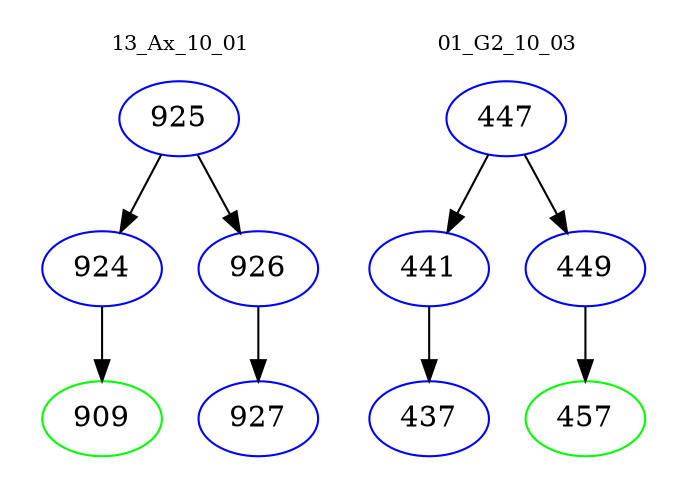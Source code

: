 digraph{
subgraph cluster_0 {
color = white
label = "13_Ax_10_01";
fontsize=10;
T0_925 [label="925", color="blue"]
T0_925 -> T0_924 [color="black"]
T0_924 [label="924", color="blue"]
T0_924 -> T0_909 [color="black"]
T0_909 [label="909", color="green"]
T0_925 -> T0_926 [color="black"]
T0_926 [label="926", color="blue"]
T0_926 -> T0_927 [color="black"]
T0_927 [label="927", color="blue"]
}
subgraph cluster_1 {
color = white
label = "01_G2_10_03";
fontsize=10;
T1_447 [label="447", color="blue"]
T1_447 -> T1_441 [color="black"]
T1_441 [label="441", color="blue"]
T1_441 -> T1_437 [color="black"]
T1_437 [label="437", color="blue"]
T1_447 -> T1_449 [color="black"]
T1_449 [label="449", color="blue"]
T1_449 -> T1_457 [color="black"]
T1_457 [label="457", color="green"]
}
}
